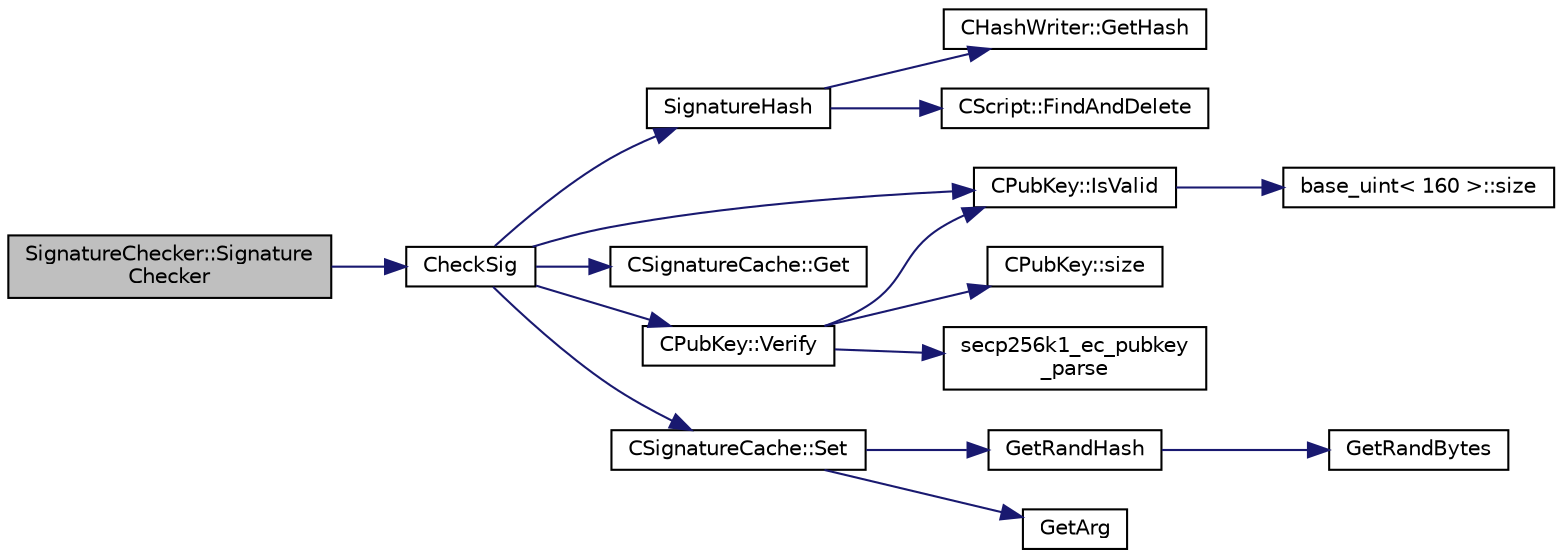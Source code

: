 digraph "SignatureChecker::SignatureChecker"
{
  edge [fontname="Helvetica",fontsize="10",labelfontname="Helvetica",labelfontsize="10"];
  node [fontname="Helvetica",fontsize="10",shape=record];
  rankdir="LR";
  Node0 [label="SignatureChecker::Signature\lChecker",height=0.2,width=0.4,color="black", fillcolor="grey75", style="filled", fontcolor="black"];
  Node0 -> Node1 [color="midnightblue",fontsize="10",style="solid",fontname="Helvetica"];
  Node1 [label="CheckSig",height=0.2,width=0.4,color="black", fillcolor="white", style="filled",URL="$dd/d0f/script_8cpp.html#af1a7eb0123f11ad1154249f4a4c1a9d1"];
  Node1 -> Node2 [color="midnightblue",fontsize="10",style="solid",fontname="Helvetica"];
  Node2 [label="CPubKey::IsValid",height=0.2,width=0.4,color="black", fillcolor="white", style="filled",URL="$da/d4e/class_c_pub_key.html#a4fa94293cf8577fd039b9a133f6c7f30"];
  Node2 -> Node3 [color="midnightblue",fontsize="10",style="solid",fontname="Helvetica"];
  Node3 [label="base_uint\< 160 \>::size",height=0.2,width=0.4,color="black", fillcolor="white", style="filled",URL="$da/df7/classbase__uint.html#a1f49b034e686269601ea89b0319b8004"];
  Node1 -> Node4 [color="midnightblue",fontsize="10",style="solid",fontname="Helvetica"];
  Node4 [label="SignatureHash",height=0.2,width=0.4,color="black", fillcolor="white", style="filled",URL="$dd/d0f/script_8cpp.html#a4086161bb714485e7e3662d9b0ceed7d"];
  Node4 -> Node5 [color="midnightblue",fontsize="10",style="solid",fontname="Helvetica"];
  Node5 [label="CScript::FindAndDelete",height=0.2,width=0.4,color="black", fillcolor="white", style="filled",URL="$d9/d4b/class_c_script.html#aad6e9f84fe8aa2d27a979f1bc2732463"];
  Node4 -> Node6 [color="midnightblue",fontsize="10",style="solid",fontname="Helvetica"];
  Node6 [label="CHashWriter::GetHash",height=0.2,width=0.4,color="black", fillcolor="white", style="filled",URL="$d2/def/class_c_hash_writer.html#ae94a937211502eabf19477630090093a"];
  Node1 -> Node7 [color="midnightblue",fontsize="10",style="solid",fontname="Helvetica"];
  Node7 [label="CSignatureCache::Get",height=0.2,width=0.4,color="black", fillcolor="white", style="filled",URL="$df/d87/class_c_signature_cache.html#a9c1dbf6b015d35145f058ace43eac107"];
  Node1 -> Node8 [color="midnightblue",fontsize="10",style="solid",fontname="Helvetica"];
  Node8 [label="CPubKey::Verify",height=0.2,width=0.4,color="black", fillcolor="white", style="filled",URL="$da/d4e/class_c_pub_key.html#a5b3fef213b227394ca9d0a1e3baa957e"];
  Node8 -> Node2 [color="midnightblue",fontsize="10",style="solid",fontname="Helvetica"];
  Node8 -> Node9 [color="midnightblue",fontsize="10",style="solid",fontname="Helvetica"];
  Node9 [label="secp256k1_ec_pubkey\l_parse",height=0.2,width=0.4,color="black", fillcolor="white", style="filled",URL="$d7/dd3/secp256k1_8h.html#a4e5dc8952c9a7e791376505ef2023ca1",tooltip="Parse a variable-length public key into the pubkey object. "];
  Node8 -> Node10 [color="midnightblue",fontsize="10",style="solid",fontname="Helvetica"];
  Node10 [label="CPubKey::size",height=0.2,width=0.4,color="black", fillcolor="white", style="filled",URL="$da/d4e/class_c_pub_key.html#a6bb28fcf0a5f799c69f5b7269363b309"];
  Node1 -> Node11 [color="midnightblue",fontsize="10",style="solid",fontname="Helvetica"];
  Node11 [label="CSignatureCache::Set",height=0.2,width=0.4,color="black", fillcolor="white", style="filled",URL="$df/d87/class_c_signature_cache.html#ac2e63052c7b13f73fa0f6f4624e29c07"];
  Node11 -> Node12 [color="midnightblue",fontsize="10",style="solid",fontname="Helvetica"];
  Node12 [label="GetArg",height=0.2,width=0.4,color="black", fillcolor="white", style="filled",URL="$df/d2d/util_8cpp.html#a24f685720bf40370e5bd2a192ad50cd8",tooltip="Return string argument or default value. "];
  Node11 -> Node13 [color="midnightblue",fontsize="10",style="solid",fontname="Helvetica"];
  Node13 [label="GetRandHash",height=0.2,width=0.4,color="black", fillcolor="white", style="filled",URL="$df/d2d/util_8cpp.html#af3aedae75efabb170337a497457f7ecf"];
  Node13 -> Node14 [color="midnightblue",fontsize="10",style="solid",fontname="Helvetica"];
  Node14 [label="GetRandBytes",height=0.2,width=0.4,color="black", fillcolor="white", style="filled",URL="$df/d2d/util_8cpp.html#acf52c2aa8213c7b15e26594a2264ed8a"];
}
